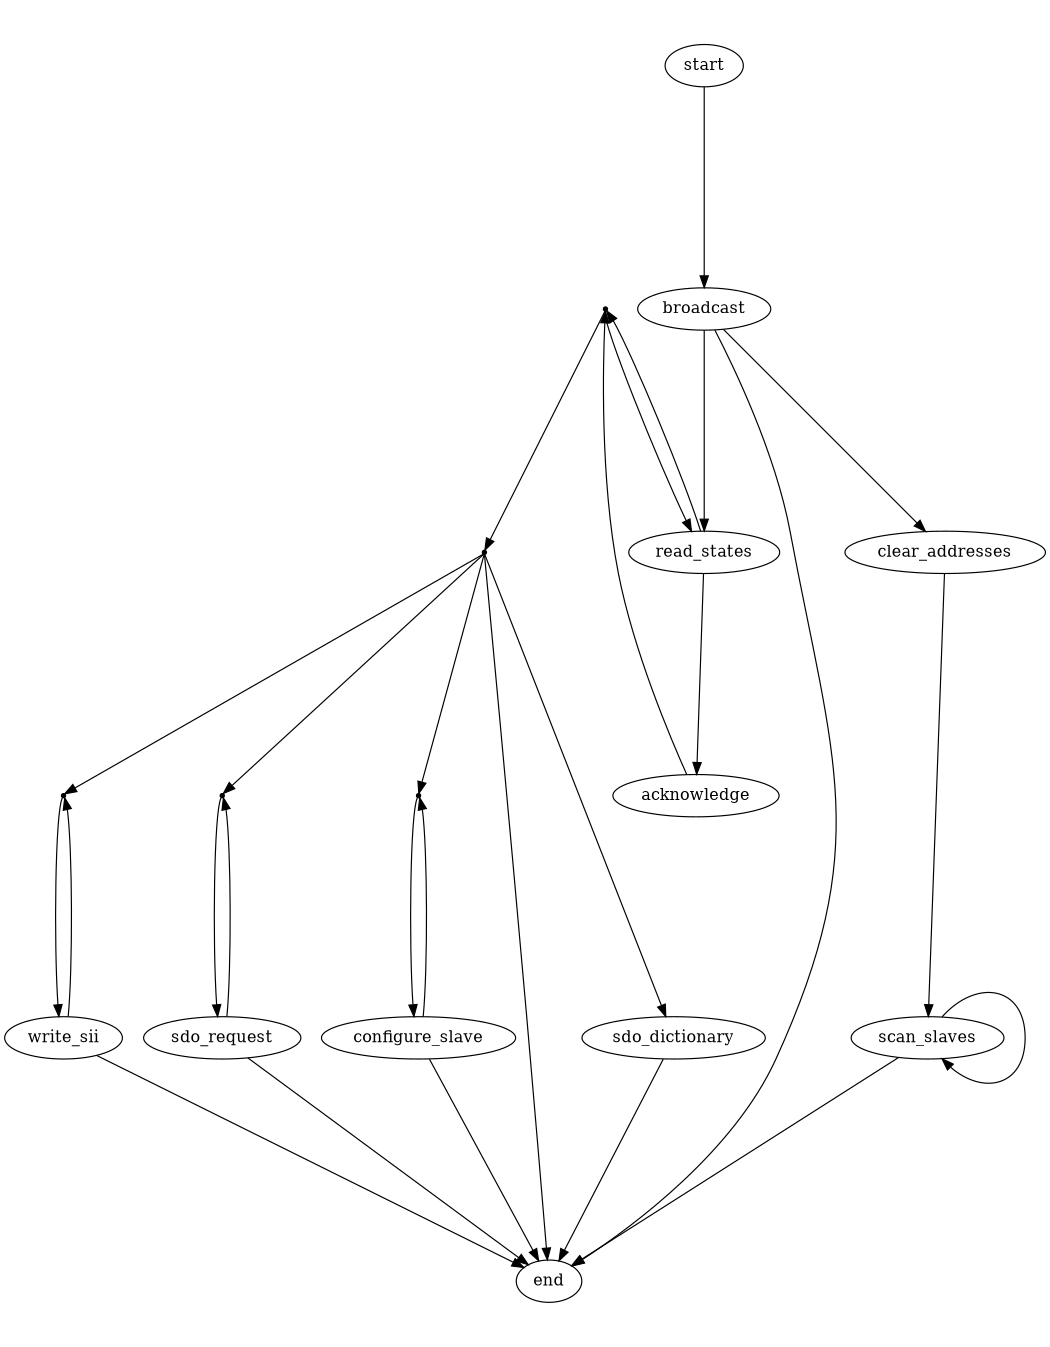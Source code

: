 
/* $Id$ */

digraph master {
    size="7,9"
    center=1
	ratio=fill

    action_process_sii [shape=point,label=""]
    action_process_sdo [shape=point,label=""]
    action_configure [shape=point,label=""]
    action_next_slave_state [shape=point,label=""]
    action_process_states [shape=point,label=""]

    start -> broadcast [weight=10]

    //broadcast -> error
    broadcast -> end
    broadcast -> clear_addresses
    broadcast -> read_states [weight=10]

    action_process_sii -> write_sii

    action_process_sdo -> sdo_request

    action_configure -> configure_slave

    action_process_states -> action_configure
    action_process_states -> action_process_sdo
    action_process_states -> sdo_dictionary
    action_process_states -> action_process_sii
    action_process_states -> end

    action_next_slave_state -> read_states
    action_next_slave_state -> action_process_states

    //read_states -> error
    read_states -> action_next_slave_state
    read_states -> acknowledge

    //acknowledge -> error
    acknowledge -> action_next_slave_state

    //clear_addresses -> error
    clear_addresses -> scan_slaves

    scan_slaves -> scan_slaves
    scan_slaves -> end

    configure_slave -> action_configure
    configure_slave -> end

    //write_sii -> error
    write_sii -> action_process_sii
    write_sii -> end

    //sdo_dictionary -> error
    sdo_dictionary -> end

    //sdo_request -> error
    sdo_request -> action_process_sdo
    sdo_request -> end

    //error -> start

    //end -> start
}
